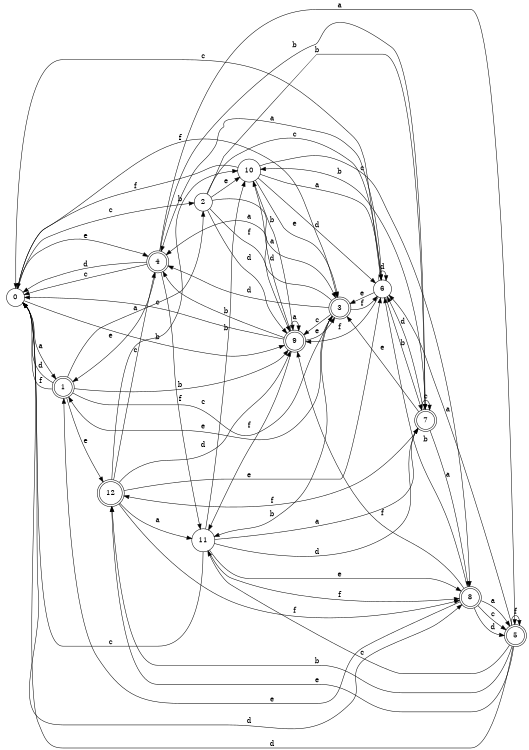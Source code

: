 digraph n11_3 {
__start0 [label="" shape="none"];

rankdir=LR;
size="8,5";

s0 [style="filled", color="black", fillcolor="white" shape="circle", label="0"];
s1 [style="rounded,filled", color="black", fillcolor="white" shape="doublecircle", label="1"];
s2 [style="filled", color="black", fillcolor="white" shape="circle", label="2"];
s3 [style="rounded,filled", color="black", fillcolor="white" shape="doublecircle", label="3"];
s4 [style="rounded,filled", color="black", fillcolor="white" shape="doublecircle", label="4"];
s5 [style="rounded,filled", color="black", fillcolor="white" shape="doublecircle", label="5"];
s6 [style="filled", color="black", fillcolor="white" shape="circle", label="6"];
s7 [style="rounded,filled", color="black", fillcolor="white" shape="doublecircle", label="7"];
s8 [style="rounded,filled", color="black", fillcolor="white" shape="doublecircle", label="8"];
s9 [style="rounded,filled", color="black", fillcolor="white" shape="doublecircle", label="9"];
s10 [style="filled", color="black", fillcolor="white" shape="circle", label="10"];
s11 [style="filled", color="black", fillcolor="white" shape="circle", label="11"];
s12 [style="rounded,filled", color="black", fillcolor="white" shape="doublecircle", label="12"];
s0 -> s1 [label="a"];
s0 -> s9 [label="b"];
s0 -> s2 [label="c"];
s0 -> s8 [label="d"];
s0 -> s4 [label="e"];
s0 -> s3 [label="f"];
s1 -> s2 [label="a"];
s1 -> s9 [label="b"];
s1 -> s3 [label="c"];
s1 -> s0 [label="d"];
s1 -> s12 [label="e"];
s1 -> s0 [label="f"];
s2 -> s3 [label="a"];
s2 -> s7 [label="b"];
s2 -> s6 [label="c"];
s2 -> s9 [label="d"];
s2 -> s10 [label="e"];
s2 -> s9 [label="f"];
s3 -> s4 [label="a"];
s3 -> s11 [label="b"];
s3 -> s9 [label="c"];
s3 -> s4 [label="d"];
s3 -> s1 [label="e"];
s3 -> s6 [label="f"];
s4 -> s5 [label="a"];
s4 -> s7 [label="b"];
s4 -> s0 [label="c"];
s4 -> s0 [label="d"];
s4 -> s1 [label="e"];
s4 -> s11 [label="f"];
s5 -> s6 [label="a"];
s5 -> s12 [label="b"];
s5 -> s11 [label="c"];
s5 -> s0 [label="d"];
s5 -> s12 [label="e"];
s5 -> s5 [label="f"];
s6 -> s4 [label="a"];
s6 -> s7 [label="b"];
s6 -> s0 [label="c"];
s6 -> s6 [label="d"];
s6 -> s3 [label="e"];
s6 -> s9 [label="f"];
s7 -> s8 [label="a"];
s7 -> s10 [label="b"];
s7 -> s7 [label="c"];
s7 -> s6 [label="d"];
s7 -> s3 [label="e"];
s7 -> s12 [label="f"];
s8 -> s5 [label="a"];
s8 -> s6 [label="b"];
s8 -> s5 [label="c"];
s8 -> s5 [label="d"];
s8 -> s1 [label="e"];
s8 -> s9 [label="f"];
s9 -> s9 [label="a"];
s9 -> s4 [label="b"];
s9 -> s0 [label="c"];
s9 -> s10 [label="d"];
s9 -> s3 [label="e"];
s9 -> s11 [label="f"];
s10 -> s6 [label="a"];
s10 -> s9 [label="b"];
s10 -> s8 [label="c"];
s10 -> s6 [label="d"];
s10 -> s3 [label="e"];
s10 -> s0 [label="f"];
s11 -> s7 [label="a"];
s11 -> s10 [label="b"];
s11 -> s0 [label="c"];
s11 -> s7 [label="d"];
s11 -> s8 [label="e"];
s11 -> s8 [label="f"];
s12 -> s11 [label="a"];
s12 -> s10 [label="b"];
s12 -> s4 [label="c"];
s12 -> s9 [label="d"];
s12 -> s6 [label="e"];
s12 -> s8 [label="f"];

}